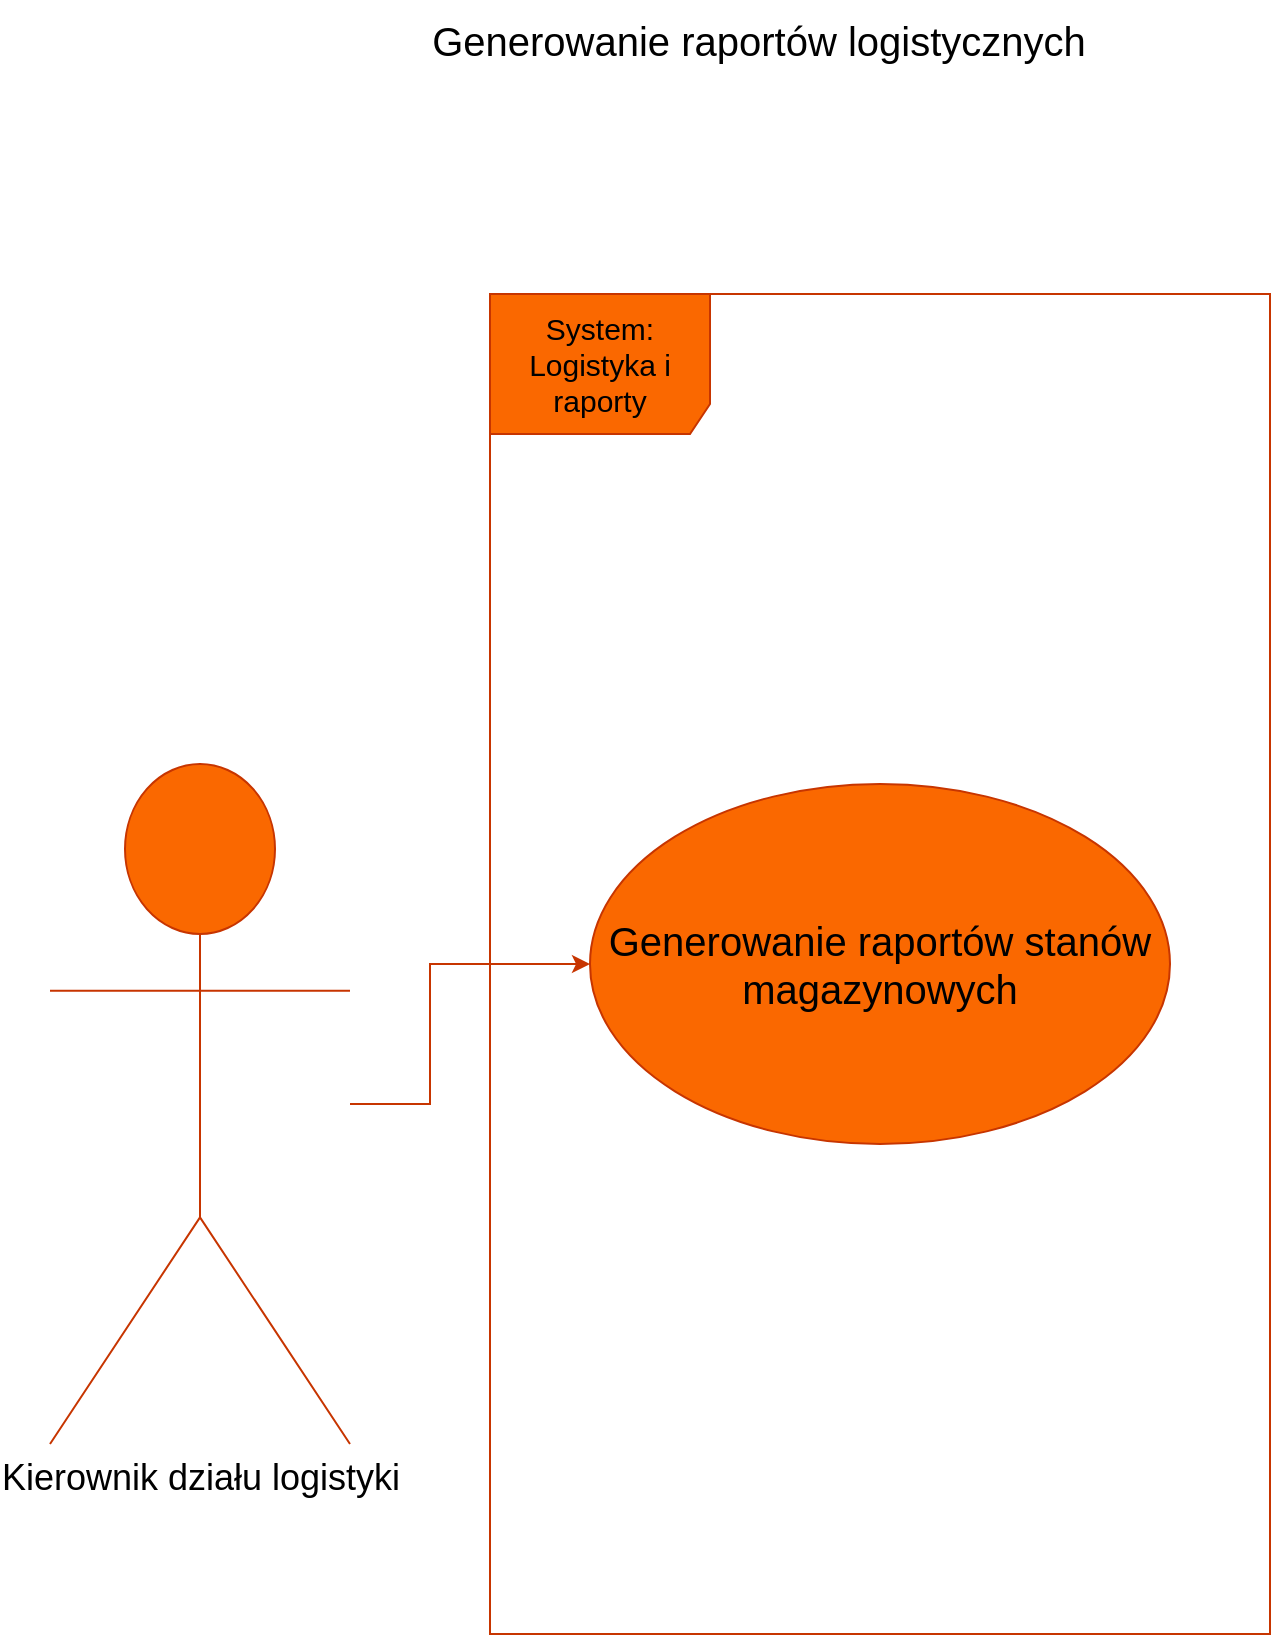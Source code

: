 <mxfile version="26.2.2">
  <diagram name="Strona-1" id="8rQZV9c1amdXB_IJOCFU">
    <mxGraphModel dx="1016" dy="1306" grid="1" gridSize="10" guides="1" tooltips="1" connect="1" arrows="1" fold="1" page="1" pageScale="1" pageWidth="827" pageHeight="1169" math="0" shadow="0">
      <root>
        <mxCell id="0" />
        <mxCell id="1" parent="0" />
        <mxCell id="caMe9D_hUZpjlZ4NZyQl-1" value="&lt;font style=&quot;font-size: 20px;&quot;&gt;Generowanie raportów logistycznych&lt;/font&gt;" style="text;html=1;align=center;verticalAlign=middle;resizable=0;points=[];autosize=1;strokeColor=none;fillColor=none;" parent="1" vertex="1">
          <mxGeometry x="239" y="33" width="350" height="40" as="geometry" />
        </mxCell>
        <mxCell id="caMe9D_hUZpjlZ4NZyQl-5" style="edgeStyle=orthogonalEdgeStyle;rounded=0;orthogonalLoop=1;jettySize=auto;html=1;fillColor=#fa6800;strokeColor=#C73500;" parent="1" source="caMe9D_hUZpjlZ4NZyQl-2" target="caMe9D_hUZpjlZ4NZyQl-4" edge="1">
          <mxGeometry relative="1" as="geometry">
            <Array as="points">
              <mxPoint x="250" y="585" />
              <mxPoint x="250" y="515" />
            </Array>
          </mxGeometry>
        </mxCell>
        <mxCell id="caMe9D_hUZpjlZ4NZyQl-2" value="&lt;font style=&quot;font-size: 18px;&quot;&gt;Kierownik działu logistyki&lt;/font&gt;" style="shape=umlActor;verticalLabelPosition=bottom;verticalAlign=top;html=1;outlineConnect=0;fillColor=#fa6800;fontColor=#000000;strokeColor=#C73500;" parent="1" vertex="1">
          <mxGeometry x="60" y="415" width="150" height="340" as="geometry" />
        </mxCell>
        <mxCell id="caMe9D_hUZpjlZ4NZyQl-3" value="&lt;font style=&quot;font-size: 15px;&quot;&gt;System: Logistyka i raporty&lt;/font&gt;" style="shape=umlFrame;whiteSpace=wrap;html=1;pointerEvents=0;width=110;height=70;fillColor=#fa6800;fontColor=#000000;strokeColor=#C73500;" parent="1" vertex="1">
          <mxGeometry x="280" y="180" width="390" height="670" as="geometry" />
        </mxCell>
        <mxCell id="caMe9D_hUZpjlZ4NZyQl-4" value="&lt;font style=&quot;font-size: 20px;&quot;&gt;Generowanie raportów stanów magazynowych&lt;/font&gt;" style="ellipse;whiteSpace=wrap;html=1;fillColor=#fa6800;fontColor=#000000;strokeColor=#C73500;" parent="1" vertex="1">
          <mxGeometry x="330" y="425" width="290" height="180" as="geometry" />
        </mxCell>
      </root>
    </mxGraphModel>
  </diagram>
</mxfile>
